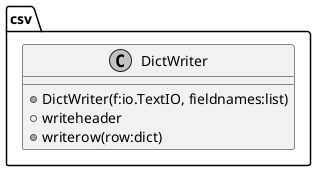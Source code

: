 @startuml design

skinparam Monochrome true

/'
Steps :

1. Load a raw or lossless image (TIFF or PNG)
2. Resize the image (if necessary) and keep the aspect ratio
3. Save the image as JPEG XL (JXL) according to the quality factor and the chroma subsampling
4. Convert the JXL to a lossless format (PNG)
5. Detect the objects in the saved JXL with YOLO
6. Mesure the speed of the detection in seconds
7. Get the predicted classes, the confidence (%) and the actual classes
8. Save the results in a CSV file

Additional features : log everything in case it goes wrong

Things that should be defined :
    The images we want to use
    The weights and the config files to use with YOLO (ex.: yolo and yolo-tiny)

What needs to be done :

Compare the results to the actual classes
Make a good design and integrate everything
'/

class csv.DictWriter {
    __
    + DictWriter(f:io.TextIO, fieldnames:list)
    + writeheader
    + writerow(row:dict)
}

@enduml